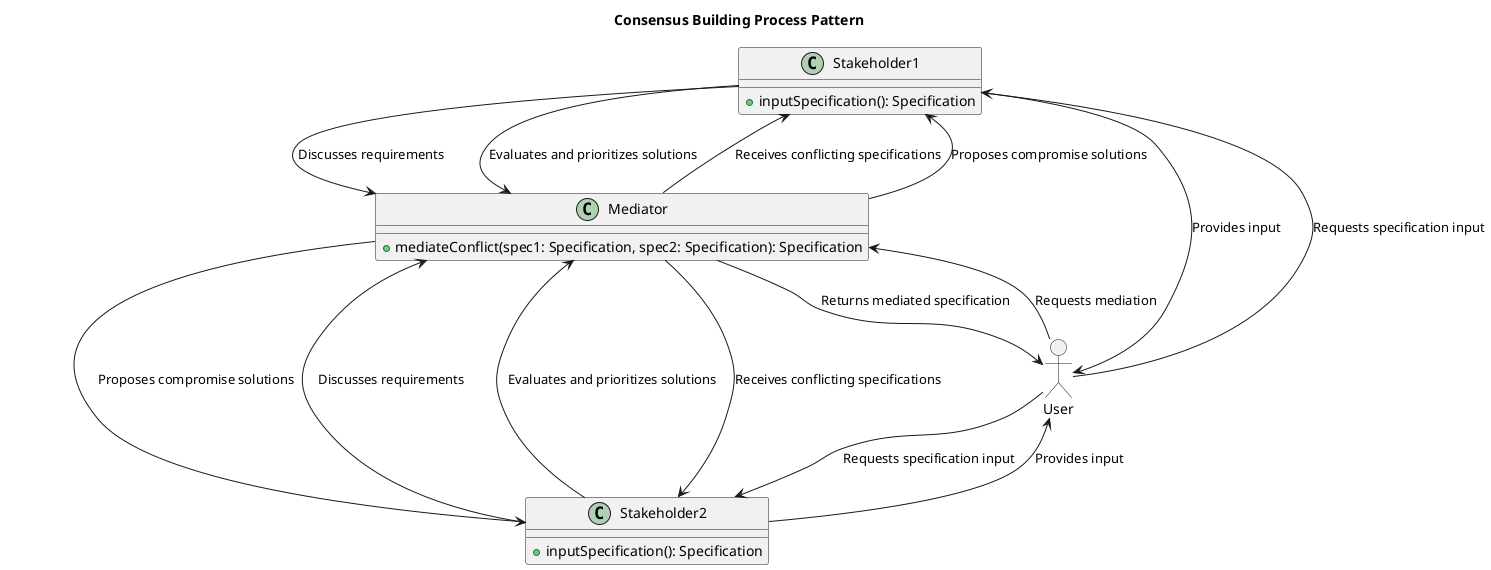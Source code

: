 @startuml
!define RECTANGLE class
!define USER actor
title Consensus Building Process Pattern
allowmixing
RECTANGLE Stakeholder1 {
  +inputSpecification(): Specification
}
RECTANGLE Stakeholder2 {
  +inputSpecification(): Specification
}
RECTANGLE Mediator {
  +mediateConflict(spec1: Specification, spec2: Specification): Specification
}
USER User
User --> Stakeholder1: Requests specification input
User --> Stakeholder2: Requests specification input
Stakeholder1 --> User : Provides input
Stakeholder2 --> User : Provides input
User --> Mediator: Requests mediation
Mediator --> Stakeholder1: Receives conflicting specifications
Mediator --> Stakeholder2: Receives conflicting specifications
Stakeholder1 --> Mediator: Discusses requirements
Stakeholder2 --> Mediator: Discusses requirements
Mediator --> Stakeholder1: Proposes compromise solutions
Mediator --> Stakeholder2: Proposes compromise solutions
Stakeholder1 --> Mediator: Evaluates and prioritizes solutions
Stakeholder2 --> Mediator: Evaluates and prioritizes solutions
Mediator --> User: Returns mediated specification
@enduml
